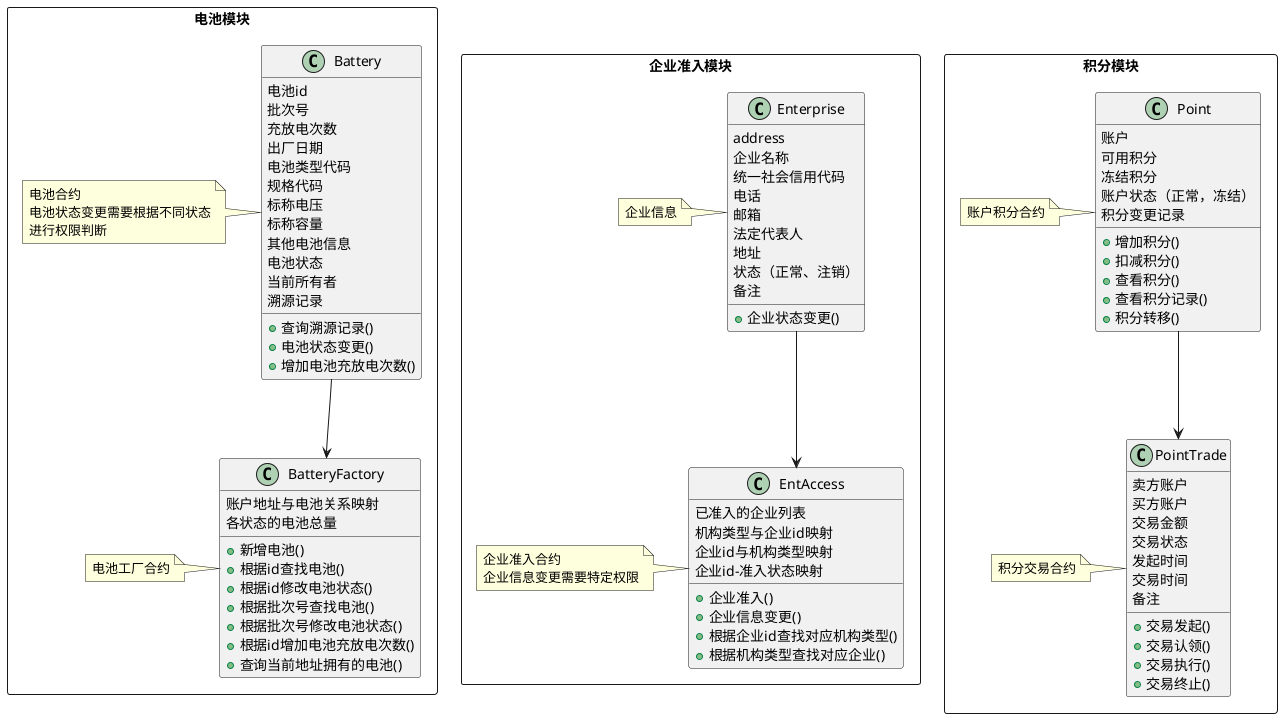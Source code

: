 @startuml
'https://plantuml.com/class-diagram

'电池溯源模块
package 电池模块 <<Rectangle>> {
class Battery {
电池id
批次号
充放电次数
出厂日期
电池类型代码
规格代码
标称电压
标称容量
其他电池信息
电池状态
当前所有者
溯源记录
+ 查询溯源记录()
+ 电池状态变更()
+ 增加电池充放电次数()
}
note left of Battery
电池合约
电池状态变更需要根据不同状态
进行权限判断
end note

class BatteryFactory {
'电池列表
账户地址与电池关系映射
各状态的电池总量

+ 新增电池()
+ 根据id查找电池()
+ 根据id修改电池状态()
+ 根据批次号查找电池()
+ 根据批次号修改电池状态()
+ 根据id增加电池充放电次数()
+ 查询当前地址拥有的电池()
}
note left of BatteryFactory
电池工厂合约
end note


Battery --> BatteryFactory

}


'机构准入模块
package 企业准入模块 <<Rectangle>> {
class Enterprise {
address
企业名称
统一社会信用代码
电话
邮箱
法定代表人
地址
状态（正常、注销）
备注

+ 企业状态变更()
}
note left of Enterprise
企业信息
end note

class EntAccess {
已准入的企业列表
机构类型与企业id映射
企业id与机构类型映射
企业id-准入状态映射

+ 企业准入()
+ 企业信息变更()
+ 根据企业id查找对应机构类型()
+ 根据机构类型查找对应企业()
}
note left of EntAccess
企业准入合约
企业信息变更需要特定权限
end note

Enterprise --> EntAccess

}

'积分模块
package 积分模块 <<Rectangle>> {
class Point {
账户
可用积分
冻结积分
账户状态（正常，冻结）
积分变更记录

+ 增加积分()
+ 扣减积分()
+ 查看积分()
+ 查看积分记录()
+ 积分转移()
}
note left of Point
账户积分合约
end note

class PointTrade {
卖方账户
买方账户
交易金额
交易状态
发起时间
交易时间
备注

+ 交易发起()
+ 交易认领()
+ 交易执行()
+ 交易终止()
}
note left of PointTrade
积分交易合约
end note

Point --> PointTrade
}



@enduml